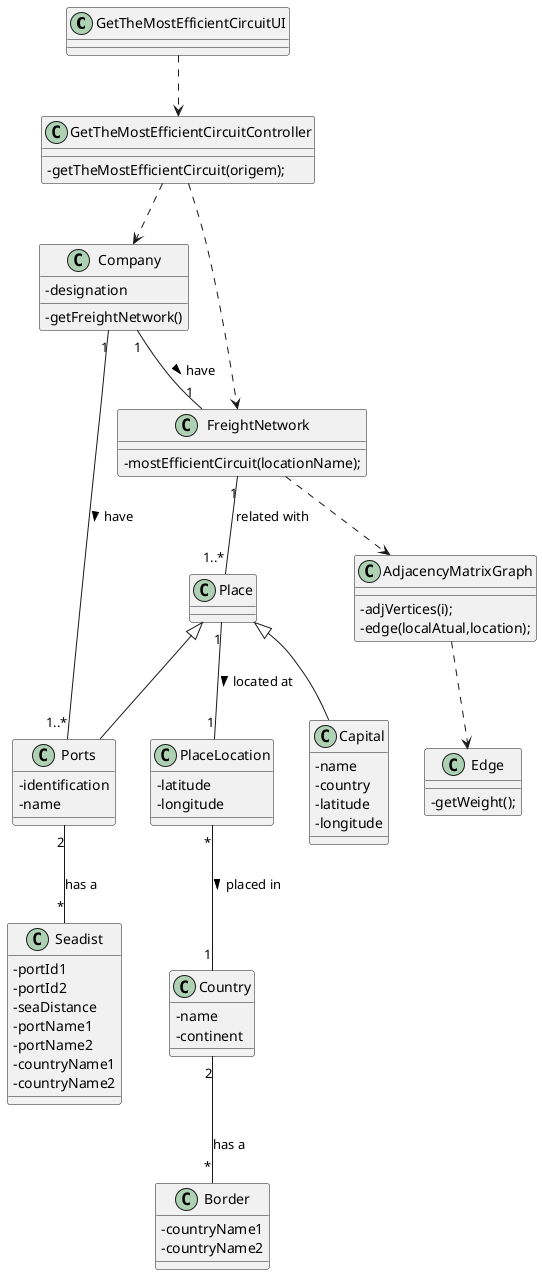 @startuml
'https://plantuml.com/class-diagram

skinparam classAttributeIconSize 0



class GetTheMostEfficientCircuitUI  {}

class GetTheMostEfficientCircuitController {
-getTheMostEfficientCircuit(origem);
}

class Company {
-designation
-getFreightNetwork()
}



class FreightNetwork {
-mostEfficientCircuit(locationName);
}

class Ports {
-identification
-name
}


class Country {
-name
-continent
}

class PlaceLocation {
-latitude
-longitude
}

class Capital{
-name
-country
-latitude
-longitude
}

class Place {

}

class Border {
-countryName1
-countryName2
}

class Seadist {
-portId1
-portId2
-seaDistance
-portName1
-portName2
-countryName1
-countryName2
}

class AdjacencyMatrixGraph {
-adjVertices(i);
-edge(localAtual,location);
}

class Edge {
-getWeight();
}


GetTheMostEfficientCircuitUI  ..> GetTheMostEfficientCircuitController

GetTheMostEfficientCircuitController ..> Company
GetTheMostEfficientCircuitController ..> FreightNetwork

Company "1"--"1" FreightNetwork: have >
FreightNetwork ..> AdjacencyMatrixGraph
AdjacencyMatrixGraph ..> Edge
Company "1"--"1..*" Ports: have >

Ports "2"--"*" Seadist: has a
FreightNetwork "1" -- "1..*" Place : related with
Place <|-- Capital
Place <|-- Ports
Country "2" -- "*" Border : has a
PlaceLocation "*" -- "1" Country : placed in >
Place "1" -- "1" PlaceLocation : located at >


@enduml